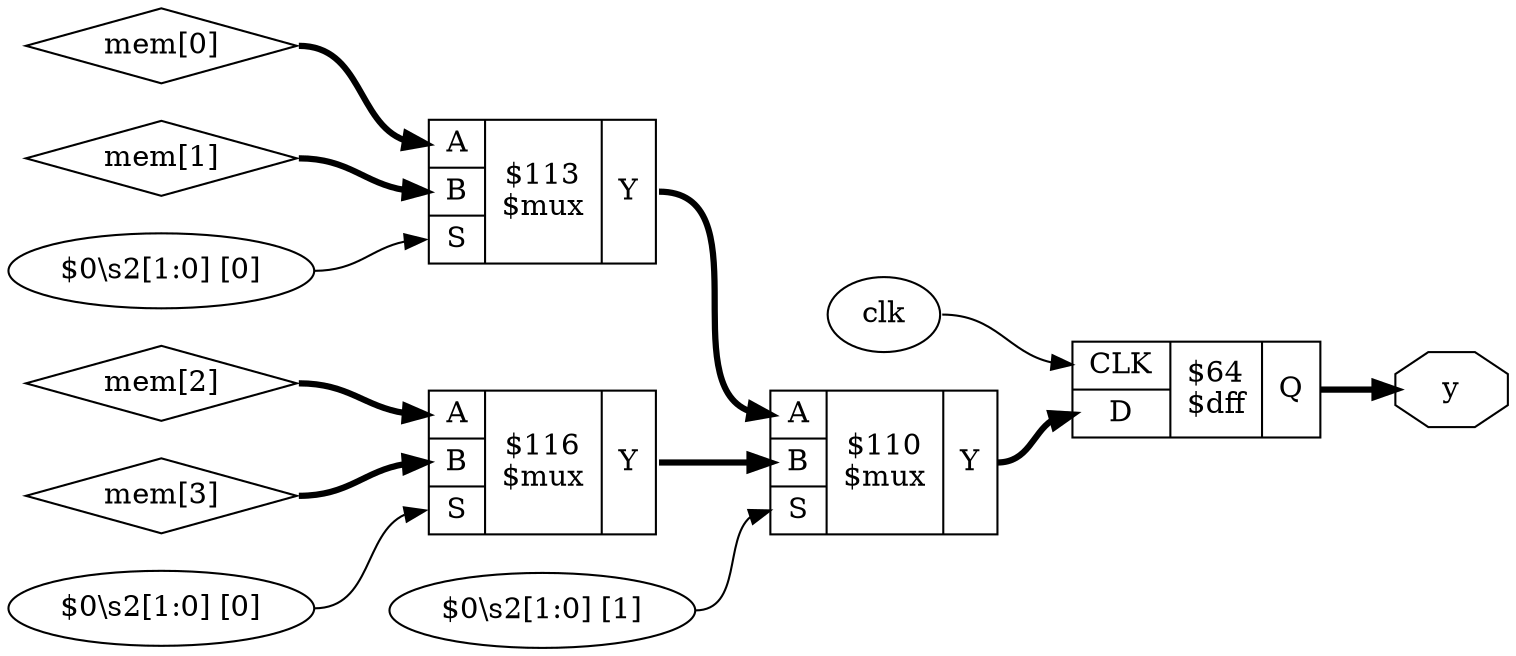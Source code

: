 digraph "memdemo" {
rankdir="LR";
remincross=true;
n4 [ shape=diamond, label="mem[0]", color="black", fontcolor="black" ];
n5 [ shape=diamond, label="mem[1]", color="black", fontcolor="black" ];
n6 [ shape=diamond, label="mem[2]", color="black", fontcolor="black" ];
n7 [ shape=diamond, label="mem[3]", color="black", fontcolor="black" ];
n8 [ shape=octagon, label="y", color="black", fontcolor="black" ];
v0 [ label="$0\\s2[1:0] [1]" ];
c13 [ shape=record, label="{{<p9> A|<p10> B|<p11> S}|$110\n$mux|{<p12> Y}}" ];
v1 [ label="$0\\s2[1:0] [0]" ];
c14 [ shape=record, label="{{<p9> A|<p10> B|<p11> S}|$113\n$mux|{<p12> Y}}" ];
v2 [ label="$0\\s2[1:0] [0]" ];
c15 [ shape=record, label="{{<p9> A|<p10> B|<p11> S}|$116\n$mux|{<p12> Y}}" ];
v3 [ label="clk" ];
c19 [ shape=record, label="{{<p16> CLK|<p17> D}|$64\n$dff|{<p18> Q}}" ];
c13:p12:e -> c19:p17:w [color="black", style="setlinewidth(3)", label=""];
c14:p12:e -> c13:p9:w [color="black", style="setlinewidth(3)", label=""];
c15:p12:e -> c13:p10:w [color="black", style="setlinewidth(3)", label=""];
n4:e -> c14:p9:w [color="black", style="setlinewidth(3)", label=""];
n5:e -> c14:p10:w [color="black", style="setlinewidth(3)", label=""];
n6:e -> c15:p9:w [color="black", style="setlinewidth(3)", label=""];
n7:e -> c15:p10:w [color="black", style="setlinewidth(3)", label=""];
c19:p18:e -> n8:w [color="black", style="setlinewidth(3)", label=""];
v0:e -> c13:p11:w [color="black", label=""];
v1:e -> c14:p11:w [color="black", label=""];
v2:e -> c15:p11:w [color="black", label=""];
v3:e -> c19:p16:w [color="black", label=""];
}
